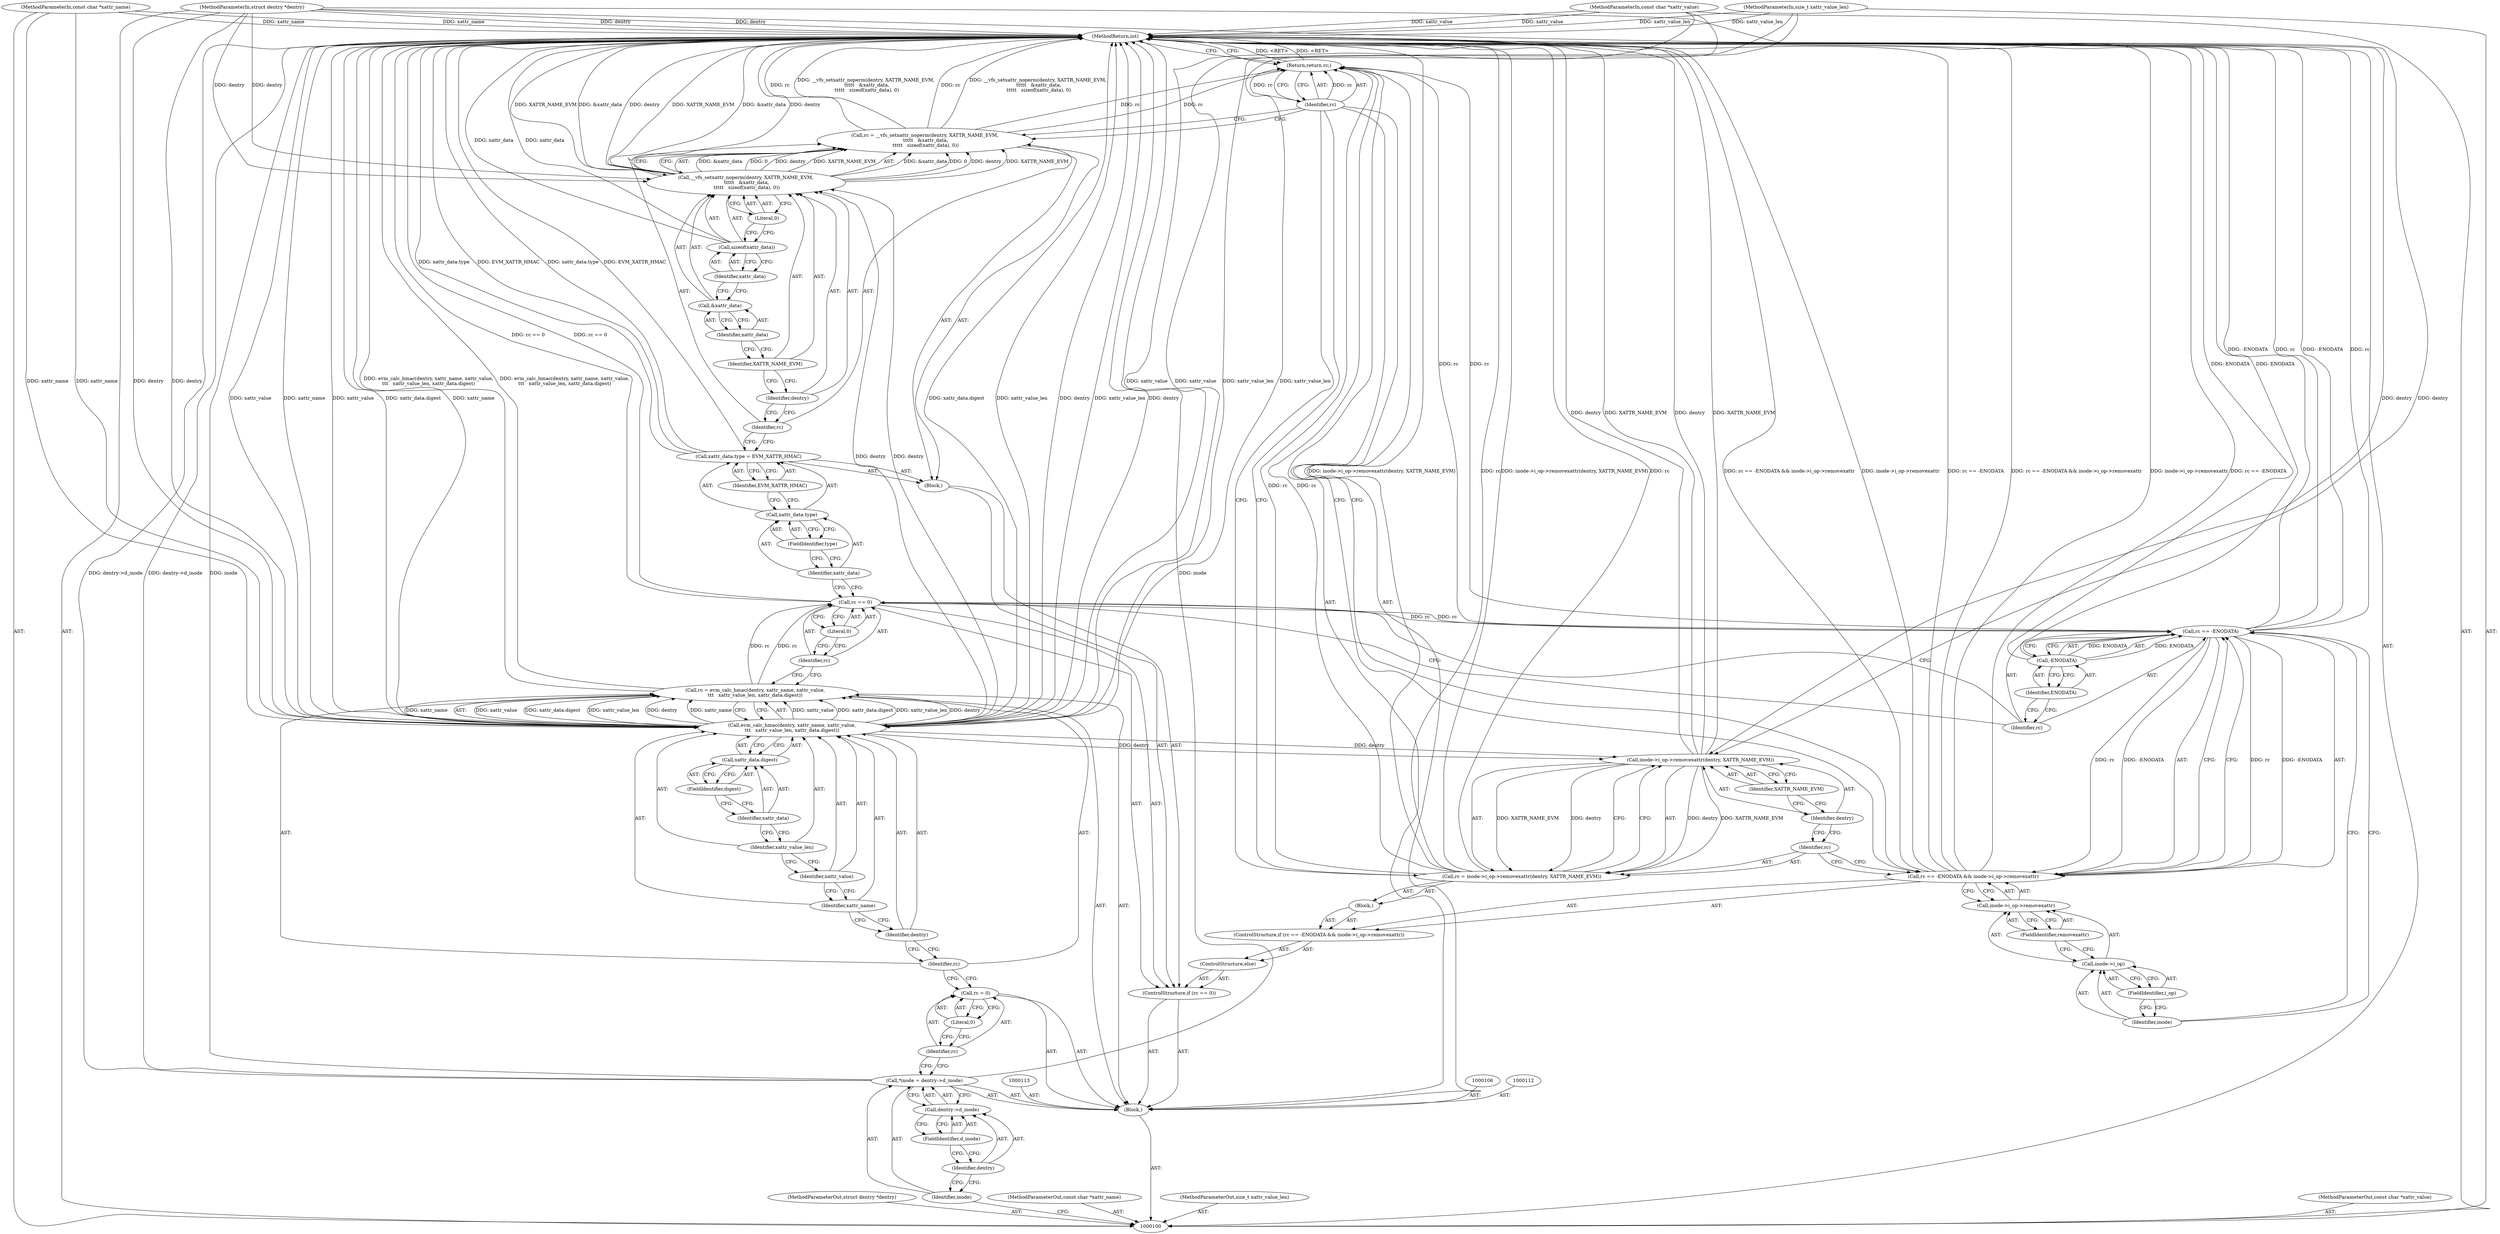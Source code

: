 digraph "0_linux_a67adb997419fb53540d4a4f79c6471c60bc69b6" {
"1000167" [label="(MethodReturn,int)"];
"1000101" [label="(MethodParameterIn,struct dentry *dentry)"];
"1000235" [label="(MethodParameterOut,struct dentry *dentry)"];
"1000102" [label="(MethodParameterIn,const char *xattr_name)"];
"1000236" [label="(MethodParameterOut,const char *xattr_name)"];
"1000127" [label="(ControlStructure,if (rc == 0))"];
"1000130" [label="(Literal,0)"];
"1000131" [label="(Block,)"];
"1000128" [label="(Call,rc == 0)"];
"1000129" [label="(Identifier,rc)"];
"1000135" [label="(FieldIdentifier,type)"];
"1000132" [label="(Call,xattr_data.type = EVM_XATTR_HMAC)"];
"1000133" [label="(Call,xattr_data.type)"];
"1000134" [label="(Identifier,xattr_data)"];
"1000136" [label="(Identifier,EVM_XATTR_HMAC)"];
"1000137" [label="(Call,rc = __vfs_setxattr_noperm(dentry, XATTR_NAME_EVM,\n \t\t\t\t\t   &xattr_data,\n \t\t\t\t\t   sizeof(xattr_data), 0))"];
"1000138" [label="(Identifier,rc)"];
"1000140" [label="(Identifier,dentry)"];
"1000141" [label="(Identifier,XATTR_NAME_EVM)"];
"1000139" [label="(Call,__vfs_setxattr_noperm(dentry, XATTR_NAME_EVM,\n \t\t\t\t\t   &xattr_data,\n \t\t\t\t\t   sizeof(xattr_data), 0))"];
"1000143" [label="(Identifier,xattr_data)"];
"1000142" [label="(Call,&xattr_data)"];
"1000145" [label="(Identifier,xattr_data)"];
"1000146" [label="(Literal,0)"];
"1000144" [label="(Call,sizeof(xattr_data))"];
"1000149" [label="(Call,rc == -ENODATA && inode->i_op->removexattr)"];
"1000150" [label="(Call,rc == -ENODATA)"];
"1000151" [label="(Identifier,rc)"];
"1000152" [label="(Call,-ENODATA)"];
"1000153" [label="(Identifier,ENODATA)"];
"1000147" [label="(ControlStructure,else)"];
"1000154" [label="(Call,inode->i_op->removexattr)"];
"1000155" [label="(Call,inode->i_op)"];
"1000156" [label="(Identifier,inode)"];
"1000157" [label="(FieldIdentifier,i_op)"];
"1000158" [label="(FieldIdentifier,removexattr)"];
"1000159" [label="(Block,)"];
"1000148" [label="(ControlStructure,if (rc == -ENODATA && inode->i_op->removexattr))"];
"1000160" [label="(Call,rc = inode->i_op->removexattr(dentry, XATTR_NAME_EVM))"];
"1000161" [label="(Identifier,rc)"];
"1000163" [label="(Identifier,dentry)"];
"1000164" [label="(Identifier,XATTR_NAME_EVM)"];
"1000162" [label="(Call,inode->i_op->removexattr(dentry, XATTR_NAME_EVM))"];
"1000165" [label="(Return,return rc;)"];
"1000166" [label="(Identifier,rc)"];
"1000104" [label="(MethodParameterIn,size_t xattr_value_len)"];
"1000238" [label="(MethodParameterOut,size_t xattr_value_len)"];
"1000103" [label="(MethodParameterIn,const char *xattr_value)"];
"1000237" [label="(MethodParameterOut,const char *xattr_value)"];
"1000105" [label="(Block,)"];
"1000107" [label="(Call,*inode = dentry->d_inode)"];
"1000108" [label="(Identifier,inode)"];
"1000109" [label="(Call,dentry->d_inode)"];
"1000110" [label="(Identifier,dentry)"];
"1000111" [label="(FieldIdentifier,d_inode)"];
"1000116" [label="(Literal,0)"];
"1000114" [label="(Call,rc = 0)"];
"1000115" [label="(Identifier,rc)"];
"1000117" [label="(Call,rc = evm_calc_hmac(dentry, xattr_name, xattr_value,\n\t\t\t   xattr_value_len, xattr_data.digest))"];
"1000118" [label="(Identifier,rc)"];
"1000120" [label="(Identifier,dentry)"];
"1000121" [label="(Identifier,xattr_name)"];
"1000122" [label="(Identifier,xattr_value)"];
"1000119" [label="(Call,evm_calc_hmac(dentry, xattr_name, xattr_value,\n\t\t\t   xattr_value_len, xattr_data.digest))"];
"1000124" [label="(Call,xattr_data.digest)"];
"1000125" [label="(Identifier,xattr_data)"];
"1000126" [label="(FieldIdentifier,digest)"];
"1000123" [label="(Identifier,xattr_value_len)"];
"1000167" -> "1000100"  [label="AST: "];
"1000167" -> "1000165"  [label="CFG: "];
"1000165" -> "1000167"  [label="DDG: <RET>"];
"1000162" -> "1000167"  [label="DDG: XATTR_NAME_EVM"];
"1000162" -> "1000167"  [label="DDG: dentry"];
"1000139" -> "1000167"  [label="DDG: &xattr_data"];
"1000139" -> "1000167"  [label="DDG: XATTR_NAME_EVM"];
"1000139" -> "1000167"  [label="DDG: dentry"];
"1000107" -> "1000167"  [label="DDG: inode"];
"1000107" -> "1000167"  [label="DDG: dentry->d_inode"];
"1000104" -> "1000167"  [label="DDG: xattr_value_len"];
"1000119" -> "1000167"  [label="DDG: xattr_name"];
"1000119" -> "1000167"  [label="DDG: xattr_data.digest"];
"1000119" -> "1000167"  [label="DDG: xattr_value_len"];
"1000119" -> "1000167"  [label="DDG: dentry"];
"1000119" -> "1000167"  [label="DDG: xattr_value"];
"1000149" -> "1000167"  [label="DDG: rc == -ENODATA && inode->i_op->removexattr"];
"1000149" -> "1000167"  [label="DDG: inode->i_op->removexattr"];
"1000149" -> "1000167"  [label="DDG: rc == -ENODATA"];
"1000152" -> "1000167"  [label="DDG: ENODATA"];
"1000117" -> "1000167"  [label="DDG: evm_calc_hmac(dentry, xattr_name, xattr_value,\n\t\t\t   xattr_value_len, xattr_data.digest)"];
"1000160" -> "1000167"  [label="DDG: rc"];
"1000160" -> "1000167"  [label="DDG: inode->i_op->removexattr(dentry, XATTR_NAME_EVM)"];
"1000150" -> "1000167"  [label="DDG: rc"];
"1000150" -> "1000167"  [label="DDG: -ENODATA"];
"1000137" -> "1000167"  [label="DDG: __vfs_setxattr_noperm(dentry, XATTR_NAME_EVM,\n \t\t\t\t\t   &xattr_data,\n \t\t\t\t\t   sizeof(xattr_data), 0)"];
"1000137" -> "1000167"  [label="DDG: rc"];
"1000103" -> "1000167"  [label="DDG: xattr_value"];
"1000132" -> "1000167"  [label="DDG: xattr_data.type"];
"1000132" -> "1000167"  [label="DDG: EVM_XATTR_HMAC"];
"1000102" -> "1000167"  [label="DDG: xattr_name"];
"1000101" -> "1000167"  [label="DDG: dentry"];
"1000144" -> "1000167"  [label="DDG: xattr_data"];
"1000128" -> "1000167"  [label="DDG: rc == 0"];
"1000101" -> "1000100"  [label="AST: "];
"1000101" -> "1000167"  [label="DDG: dentry"];
"1000101" -> "1000119"  [label="DDG: dentry"];
"1000101" -> "1000139"  [label="DDG: dentry"];
"1000101" -> "1000162"  [label="DDG: dentry"];
"1000235" -> "1000100"  [label="AST: "];
"1000102" -> "1000100"  [label="AST: "];
"1000102" -> "1000167"  [label="DDG: xattr_name"];
"1000102" -> "1000119"  [label="DDG: xattr_name"];
"1000236" -> "1000100"  [label="AST: "];
"1000127" -> "1000105"  [label="AST: "];
"1000128" -> "1000127"  [label="AST: "];
"1000131" -> "1000127"  [label="AST: "];
"1000147" -> "1000127"  [label="AST: "];
"1000130" -> "1000128"  [label="AST: "];
"1000130" -> "1000129"  [label="CFG: "];
"1000128" -> "1000130"  [label="CFG: "];
"1000131" -> "1000127"  [label="AST: "];
"1000132" -> "1000131"  [label="AST: "];
"1000137" -> "1000131"  [label="AST: "];
"1000128" -> "1000127"  [label="AST: "];
"1000128" -> "1000130"  [label="CFG: "];
"1000129" -> "1000128"  [label="AST: "];
"1000130" -> "1000128"  [label="AST: "];
"1000134" -> "1000128"  [label="CFG: "];
"1000151" -> "1000128"  [label="CFG: "];
"1000128" -> "1000167"  [label="DDG: rc == 0"];
"1000117" -> "1000128"  [label="DDG: rc"];
"1000128" -> "1000150"  [label="DDG: rc"];
"1000129" -> "1000128"  [label="AST: "];
"1000129" -> "1000117"  [label="CFG: "];
"1000130" -> "1000129"  [label="CFG: "];
"1000135" -> "1000133"  [label="AST: "];
"1000135" -> "1000134"  [label="CFG: "];
"1000133" -> "1000135"  [label="CFG: "];
"1000132" -> "1000131"  [label="AST: "];
"1000132" -> "1000136"  [label="CFG: "];
"1000133" -> "1000132"  [label="AST: "];
"1000136" -> "1000132"  [label="AST: "];
"1000138" -> "1000132"  [label="CFG: "];
"1000132" -> "1000167"  [label="DDG: xattr_data.type"];
"1000132" -> "1000167"  [label="DDG: EVM_XATTR_HMAC"];
"1000133" -> "1000132"  [label="AST: "];
"1000133" -> "1000135"  [label="CFG: "];
"1000134" -> "1000133"  [label="AST: "];
"1000135" -> "1000133"  [label="AST: "];
"1000136" -> "1000133"  [label="CFG: "];
"1000134" -> "1000133"  [label="AST: "];
"1000134" -> "1000128"  [label="CFG: "];
"1000135" -> "1000134"  [label="CFG: "];
"1000136" -> "1000132"  [label="AST: "];
"1000136" -> "1000133"  [label="CFG: "];
"1000132" -> "1000136"  [label="CFG: "];
"1000137" -> "1000131"  [label="AST: "];
"1000137" -> "1000139"  [label="CFG: "];
"1000138" -> "1000137"  [label="AST: "];
"1000139" -> "1000137"  [label="AST: "];
"1000166" -> "1000137"  [label="CFG: "];
"1000137" -> "1000167"  [label="DDG: __vfs_setxattr_noperm(dentry, XATTR_NAME_EVM,\n \t\t\t\t\t   &xattr_data,\n \t\t\t\t\t   sizeof(xattr_data), 0)"];
"1000137" -> "1000167"  [label="DDG: rc"];
"1000139" -> "1000137"  [label="DDG: &xattr_data"];
"1000139" -> "1000137"  [label="DDG: 0"];
"1000139" -> "1000137"  [label="DDG: dentry"];
"1000139" -> "1000137"  [label="DDG: XATTR_NAME_EVM"];
"1000137" -> "1000165"  [label="DDG: rc"];
"1000138" -> "1000137"  [label="AST: "];
"1000138" -> "1000132"  [label="CFG: "];
"1000140" -> "1000138"  [label="CFG: "];
"1000140" -> "1000139"  [label="AST: "];
"1000140" -> "1000138"  [label="CFG: "];
"1000141" -> "1000140"  [label="CFG: "];
"1000141" -> "1000139"  [label="AST: "];
"1000141" -> "1000140"  [label="CFG: "];
"1000143" -> "1000141"  [label="CFG: "];
"1000139" -> "1000137"  [label="AST: "];
"1000139" -> "1000146"  [label="CFG: "];
"1000140" -> "1000139"  [label="AST: "];
"1000141" -> "1000139"  [label="AST: "];
"1000142" -> "1000139"  [label="AST: "];
"1000144" -> "1000139"  [label="AST: "];
"1000146" -> "1000139"  [label="AST: "];
"1000137" -> "1000139"  [label="CFG: "];
"1000139" -> "1000167"  [label="DDG: &xattr_data"];
"1000139" -> "1000167"  [label="DDG: XATTR_NAME_EVM"];
"1000139" -> "1000167"  [label="DDG: dentry"];
"1000139" -> "1000137"  [label="DDG: &xattr_data"];
"1000139" -> "1000137"  [label="DDG: 0"];
"1000139" -> "1000137"  [label="DDG: dentry"];
"1000139" -> "1000137"  [label="DDG: XATTR_NAME_EVM"];
"1000119" -> "1000139"  [label="DDG: dentry"];
"1000101" -> "1000139"  [label="DDG: dentry"];
"1000143" -> "1000142"  [label="AST: "];
"1000143" -> "1000141"  [label="CFG: "];
"1000142" -> "1000143"  [label="CFG: "];
"1000142" -> "1000139"  [label="AST: "];
"1000142" -> "1000143"  [label="CFG: "];
"1000143" -> "1000142"  [label="AST: "];
"1000145" -> "1000142"  [label="CFG: "];
"1000145" -> "1000144"  [label="AST: "];
"1000145" -> "1000142"  [label="CFG: "];
"1000144" -> "1000145"  [label="CFG: "];
"1000146" -> "1000139"  [label="AST: "];
"1000146" -> "1000144"  [label="CFG: "];
"1000139" -> "1000146"  [label="CFG: "];
"1000144" -> "1000139"  [label="AST: "];
"1000144" -> "1000145"  [label="CFG: "];
"1000145" -> "1000144"  [label="AST: "];
"1000146" -> "1000144"  [label="CFG: "];
"1000144" -> "1000167"  [label="DDG: xattr_data"];
"1000149" -> "1000148"  [label="AST: "];
"1000149" -> "1000150"  [label="CFG: "];
"1000149" -> "1000154"  [label="CFG: "];
"1000150" -> "1000149"  [label="AST: "];
"1000154" -> "1000149"  [label="AST: "];
"1000161" -> "1000149"  [label="CFG: "];
"1000166" -> "1000149"  [label="CFG: "];
"1000149" -> "1000167"  [label="DDG: rc == -ENODATA && inode->i_op->removexattr"];
"1000149" -> "1000167"  [label="DDG: inode->i_op->removexattr"];
"1000149" -> "1000167"  [label="DDG: rc == -ENODATA"];
"1000150" -> "1000149"  [label="DDG: rc"];
"1000150" -> "1000149"  [label="DDG: -ENODATA"];
"1000150" -> "1000149"  [label="AST: "];
"1000150" -> "1000152"  [label="CFG: "];
"1000151" -> "1000150"  [label="AST: "];
"1000152" -> "1000150"  [label="AST: "];
"1000156" -> "1000150"  [label="CFG: "];
"1000149" -> "1000150"  [label="CFG: "];
"1000150" -> "1000167"  [label="DDG: rc"];
"1000150" -> "1000167"  [label="DDG: -ENODATA"];
"1000150" -> "1000149"  [label="DDG: rc"];
"1000150" -> "1000149"  [label="DDG: -ENODATA"];
"1000128" -> "1000150"  [label="DDG: rc"];
"1000152" -> "1000150"  [label="DDG: ENODATA"];
"1000150" -> "1000165"  [label="DDG: rc"];
"1000151" -> "1000150"  [label="AST: "];
"1000151" -> "1000128"  [label="CFG: "];
"1000153" -> "1000151"  [label="CFG: "];
"1000152" -> "1000150"  [label="AST: "];
"1000152" -> "1000153"  [label="CFG: "];
"1000153" -> "1000152"  [label="AST: "];
"1000150" -> "1000152"  [label="CFG: "];
"1000152" -> "1000167"  [label="DDG: ENODATA"];
"1000152" -> "1000150"  [label="DDG: ENODATA"];
"1000153" -> "1000152"  [label="AST: "];
"1000153" -> "1000151"  [label="CFG: "];
"1000152" -> "1000153"  [label="CFG: "];
"1000147" -> "1000127"  [label="AST: "];
"1000148" -> "1000147"  [label="AST: "];
"1000154" -> "1000149"  [label="AST: "];
"1000154" -> "1000158"  [label="CFG: "];
"1000155" -> "1000154"  [label="AST: "];
"1000158" -> "1000154"  [label="AST: "];
"1000149" -> "1000154"  [label="CFG: "];
"1000155" -> "1000154"  [label="AST: "];
"1000155" -> "1000157"  [label="CFG: "];
"1000156" -> "1000155"  [label="AST: "];
"1000157" -> "1000155"  [label="AST: "];
"1000158" -> "1000155"  [label="CFG: "];
"1000156" -> "1000155"  [label="AST: "];
"1000156" -> "1000150"  [label="CFG: "];
"1000157" -> "1000156"  [label="CFG: "];
"1000157" -> "1000155"  [label="AST: "];
"1000157" -> "1000156"  [label="CFG: "];
"1000155" -> "1000157"  [label="CFG: "];
"1000158" -> "1000154"  [label="AST: "];
"1000158" -> "1000155"  [label="CFG: "];
"1000154" -> "1000158"  [label="CFG: "];
"1000159" -> "1000148"  [label="AST: "];
"1000160" -> "1000159"  [label="AST: "];
"1000148" -> "1000147"  [label="AST: "];
"1000149" -> "1000148"  [label="AST: "];
"1000159" -> "1000148"  [label="AST: "];
"1000160" -> "1000159"  [label="AST: "];
"1000160" -> "1000162"  [label="CFG: "];
"1000161" -> "1000160"  [label="AST: "];
"1000162" -> "1000160"  [label="AST: "];
"1000166" -> "1000160"  [label="CFG: "];
"1000160" -> "1000167"  [label="DDG: rc"];
"1000160" -> "1000167"  [label="DDG: inode->i_op->removexattr(dentry, XATTR_NAME_EVM)"];
"1000162" -> "1000160"  [label="DDG: dentry"];
"1000162" -> "1000160"  [label="DDG: XATTR_NAME_EVM"];
"1000160" -> "1000165"  [label="DDG: rc"];
"1000161" -> "1000160"  [label="AST: "];
"1000161" -> "1000149"  [label="CFG: "];
"1000163" -> "1000161"  [label="CFG: "];
"1000163" -> "1000162"  [label="AST: "];
"1000163" -> "1000161"  [label="CFG: "];
"1000164" -> "1000163"  [label="CFG: "];
"1000164" -> "1000162"  [label="AST: "];
"1000164" -> "1000163"  [label="CFG: "];
"1000162" -> "1000164"  [label="CFG: "];
"1000162" -> "1000160"  [label="AST: "];
"1000162" -> "1000164"  [label="CFG: "];
"1000163" -> "1000162"  [label="AST: "];
"1000164" -> "1000162"  [label="AST: "];
"1000160" -> "1000162"  [label="CFG: "];
"1000162" -> "1000167"  [label="DDG: XATTR_NAME_EVM"];
"1000162" -> "1000167"  [label="DDG: dentry"];
"1000162" -> "1000160"  [label="DDG: dentry"];
"1000162" -> "1000160"  [label="DDG: XATTR_NAME_EVM"];
"1000119" -> "1000162"  [label="DDG: dentry"];
"1000101" -> "1000162"  [label="DDG: dentry"];
"1000165" -> "1000105"  [label="AST: "];
"1000165" -> "1000166"  [label="CFG: "];
"1000166" -> "1000165"  [label="AST: "];
"1000167" -> "1000165"  [label="CFG: "];
"1000165" -> "1000167"  [label="DDG: <RET>"];
"1000166" -> "1000165"  [label="DDG: rc"];
"1000150" -> "1000165"  [label="DDG: rc"];
"1000137" -> "1000165"  [label="DDG: rc"];
"1000160" -> "1000165"  [label="DDG: rc"];
"1000166" -> "1000165"  [label="AST: "];
"1000166" -> "1000137"  [label="CFG: "];
"1000166" -> "1000160"  [label="CFG: "];
"1000166" -> "1000149"  [label="CFG: "];
"1000165" -> "1000166"  [label="CFG: "];
"1000166" -> "1000165"  [label="DDG: rc"];
"1000104" -> "1000100"  [label="AST: "];
"1000104" -> "1000167"  [label="DDG: xattr_value_len"];
"1000104" -> "1000119"  [label="DDG: xattr_value_len"];
"1000238" -> "1000100"  [label="AST: "];
"1000103" -> "1000100"  [label="AST: "];
"1000103" -> "1000167"  [label="DDG: xattr_value"];
"1000103" -> "1000119"  [label="DDG: xattr_value"];
"1000237" -> "1000100"  [label="AST: "];
"1000105" -> "1000100"  [label="AST: "];
"1000106" -> "1000105"  [label="AST: "];
"1000107" -> "1000105"  [label="AST: "];
"1000112" -> "1000105"  [label="AST: "];
"1000113" -> "1000105"  [label="AST: "];
"1000114" -> "1000105"  [label="AST: "];
"1000117" -> "1000105"  [label="AST: "];
"1000127" -> "1000105"  [label="AST: "];
"1000165" -> "1000105"  [label="AST: "];
"1000107" -> "1000105"  [label="AST: "];
"1000107" -> "1000109"  [label="CFG: "];
"1000108" -> "1000107"  [label="AST: "];
"1000109" -> "1000107"  [label="AST: "];
"1000115" -> "1000107"  [label="CFG: "];
"1000107" -> "1000167"  [label="DDG: inode"];
"1000107" -> "1000167"  [label="DDG: dentry->d_inode"];
"1000108" -> "1000107"  [label="AST: "];
"1000108" -> "1000100"  [label="CFG: "];
"1000110" -> "1000108"  [label="CFG: "];
"1000109" -> "1000107"  [label="AST: "];
"1000109" -> "1000111"  [label="CFG: "];
"1000110" -> "1000109"  [label="AST: "];
"1000111" -> "1000109"  [label="AST: "];
"1000107" -> "1000109"  [label="CFG: "];
"1000110" -> "1000109"  [label="AST: "];
"1000110" -> "1000108"  [label="CFG: "];
"1000111" -> "1000110"  [label="CFG: "];
"1000111" -> "1000109"  [label="AST: "];
"1000111" -> "1000110"  [label="CFG: "];
"1000109" -> "1000111"  [label="CFG: "];
"1000116" -> "1000114"  [label="AST: "];
"1000116" -> "1000115"  [label="CFG: "];
"1000114" -> "1000116"  [label="CFG: "];
"1000114" -> "1000105"  [label="AST: "];
"1000114" -> "1000116"  [label="CFG: "];
"1000115" -> "1000114"  [label="AST: "];
"1000116" -> "1000114"  [label="AST: "];
"1000118" -> "1000114"  [label="CFG: "];
"1000115" -> "1000114"  [label="AST: "];
"1000115" -> "1000107"  [label="CFG: "];
"1000116" -> "1000115"  [label="CFG: "];
"1000117" -> "1000105"  [label="AST: "];
"1000117" -> "1000119"  [label="CFG: "];
"1000118" -> "1000117"  [label="AST: "];
"1000119" -> "1000117"  [label="AST: "];
"1000129" -> "1000117"  [label="CFG: "];
"1000117" -> "1000167"  [label="DDG: evm_calc_hmac(dentry, xattr_name, xattr_value,\n\t\t\t   xattr_value_len, xattr_data.digest)"];
"1000119" -> "1000117"  [label="DDG: xattr_value"];
"1000119" -> "1000117"  [label="DDG: xattr_data.digest"];
"1000119" -> "1000117"  [label="DDG: xattr_value_len"];
"1000119" -> "1000117"  [label="DDG: dentry"];
"1000119" -> "1000117"  [label="DDG: xattr_name"];
"1000117" -> "1000128"  [label="DDG: rc"];
"1000118" -> "1000117"  [label="AST: "];
"1000118" -> "1000114"  [label="CFG: "];
"1000120" -> "1000118"  [label="CFG: "];
"1000120" -> "1000119"  [label="AST: "];
"1000120" -> "1000118"  [label="CFG: "];
"1000121" -> "1000120"  [label="CFG: "];
"1000121" -> "1000119"  [label="AST: "];
"1000121" -> "1000120"  [label="CFG: "];
"1000122" -> "1000121"  [label="CFG: "];
"1000122" -> "1000119"  [label="AST: "];
"1000122" -> "1000121"  [label="CFG: "];
"1000123" -> "1000122"  [label="CFG: "];
"1000119" -> "1000117"  [label="AST: "];
"1000119" -> "1000124"  [label="CFG: "];
"1000120" -> "1000119"  [label="AST: "];
"1000121" -> "1000119"  [label="AST: "];
"1000122" -> "1000119"  [label="AST: "];
"1000123" -> "1000119"  [label="AST: "];
"1000124" -> "1000119"  [label="AST: "];
"1000117" -> "1000119"  [label="CFG: "];
"1000119" -> "1000167"  [label="DDG: xattr_name"];
"1000119" -> "1000167"  [label="DDG: xattr_data.digest"];
"1000119" -> "1000167"  [label="DDG: xattr_value_len"];
"1000119" -> "1000167"  [label="DDG: dentry"];
"1000119" -> "1000167"  [label="DDG: xattr_value"];
"1000119" -> "1000117"  [label="DDG: xattr_value"];
"1000119" -> "1000117"  [label="DDG: xattr_data.digest"];
"1000119" -> "1000117"  [label="DDG: xattr_value_len"];
"1000119" -> "1000117"  [label="DDG: dentry"];
"1000119" -> "1000117"  [label="DDG: xattr_name"];
"1000101" -> "1000119"  [label="DDG: dentry"];
"1000102" -> "1000119"  [label="DDG: xattr_name"];
"1000103" -> "1000119"  [label="DDG: xattr_value"];
"1000104" -> "1000119"  [label="DDG: xattr_value_len"];
"1000119" -> "1000139"  [label="DDG: dentry"];
"1000119" -> "1000162"  [label="DDG: dentry"];
"1000124" -> "1000119"  [label="AST: "];
"1000124" -> "1000126"  [label="CFG: "];
"1000125" -> "1000124"  [label="AST: "];
"1000126" -> "1000124"  [label="AST: "];
"1000119" -> "1000124"  [label="CFG: "];
"1000125" -> "1000124"  [label="AST: "];
"1000125" -> "1000123"  [label="CFG: "];
"1000126" -> "1000125"  [label="CFG: "];
"1000126" -> "1000124"  [label="AST: "];
"1000126" -> "1000125"  [label="CFG: "];
"1000124" -> "1000126"  [label="CFG: "];
"1000123" -> "1000119"  [label="AST: "];
"1000123" -> "1000122"  [label="CFG: "];
"1000125" -> "1000123"  [label="CFG: "];
}
